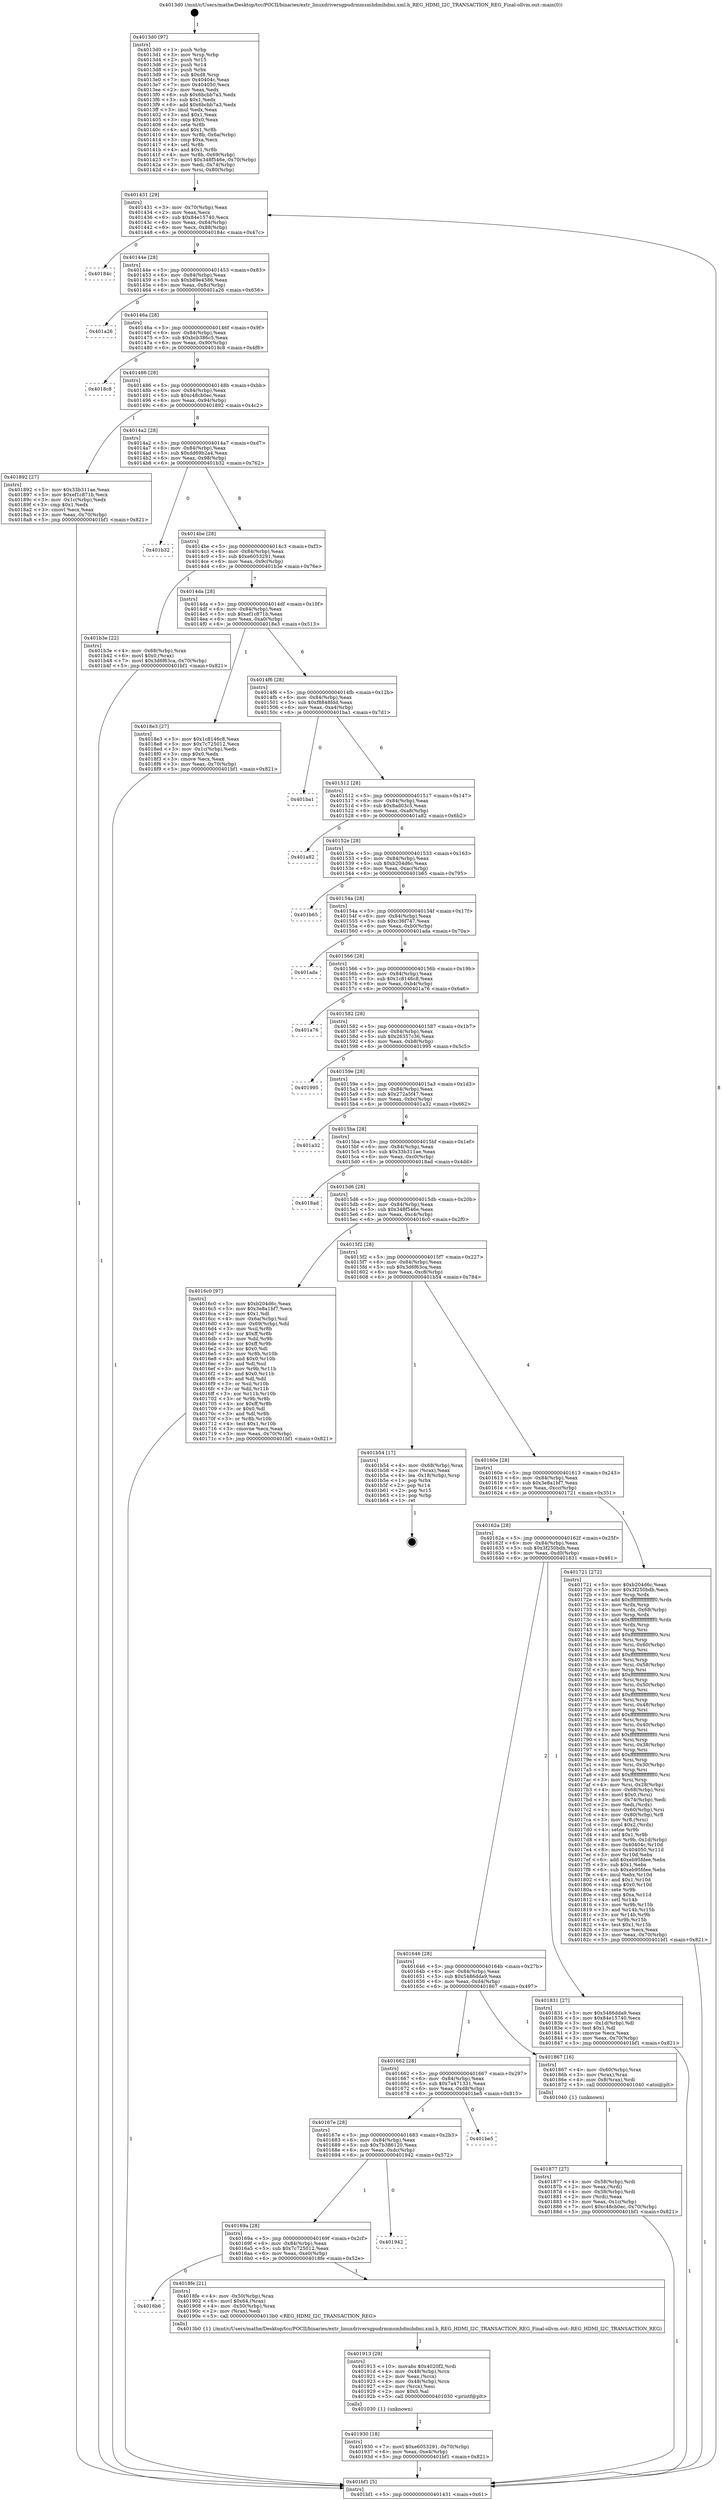 digraph "0x4013d0" {
  label = "0x4013d0 (/mnt/c/Users/mathe/Desktop/tcc/POCII/binaries/extr_linuxdriversgpudrmmsmhdmihdmi.xml.h_REG_HDMI_I2C_TRANSACTION_REG_Final-ollvm.out::main(0))"
  labelloc = "t"
  node[shape=record]

  Entry [label="",width=0.3,height=0.3,shape=circle,fillcolor=black,style=filled]
  "0x401431" [label="{
     0x401431 [29]\l
     | [instrs]\l
     &nbsp;&nbsp;0x401431 \<+3\>: mov -0x70(%rbp),%eax\l
     &nbsp;&nbsp;0x401434 \<+2\>: mov %eax,%ecx\l
     &nbsp;&nbsp;0x401436 \<+6\>: sub $0x84e15740,%ecx\l
     &nbsp;&nbsp;0x40143c \<+6\>: mov %eax,-0x84(%rbp)\l
     &nbsp;&nbsp;0x401442 \<+6\>: mov %ecx,-0x88(%rbp)\l
     &nbsp;&nbsp;0x401448 \<+6\>: je 000000000040184c \<main+0x47c\>\l
  }"]
  "0x40184c" [label="{
     0x40184c\l
  }", style=dashed]
  "0x40144e" [label="{
     0x40144e [28]\l
     | [instrs]\l
     &nbsp;&nbsp;0x40144e \<+5\>: jmp 0000000000401453 \<main+0x83\>\l
     &nbsp;&nbsp;0x401453 \<+6\>: mov -0x84(%rbp),%eax\l
     &nbsp;&nbsp;0x401459 \<+5\>: sub $0xb89e4586,%eax\l
     &nbsp;&nbsp;0x40145e \<+6\>: mov %eax,-0x8c(%rbp)\l
     &nbsp;&nbsp;0x401464 \<+6\>: je 0000000000401a26 \<main+0x656\>\l
  }"]
  Exit [label="",width=0.3,height=0.3,shape=circle,fillcolor=black,style=filled,peripheries=2]
  "0x401a26" [label="{
     0x401a26\l
  }", style=dashed]
  "0x40146a" [label="{
     0x40146a [28]\l
     | [instrs]\l
     &nbsp;&nbsp;0x40146a \<+5\>: jmp 000000000040146f \<main+0x9f\>\l
     &nbsp;&nbsp;0x40146f \<+6\>: mov -0x84(%rbp),%eax\l
     &nbsp;&nbsp;0x401475 \<+5\>: sub $0xbcb386c5,%eax\l
     &nbsp;&nbsp;0x40147a \<+6\>: mov %eax,-0x90(%rbp)\l
     &nbsp;&nbsp;0x401480 \<+6\>: je 00000000004018c8 \<main+0x4f8\>\l
  }"]
  "0x401930" [label="{
     0x401930 [18]\l
     | [instrs]\l
     &nbsp;&nbsp;0x401930 \<+7\>: movl $0xe6053291,-0x70(%rbp)\l
     &nbsp;&nbsp;0x401937 \<+6\>: mov %eax,-0xe4(%rbp)\l
     &nbsp;&nbsp;0x40193d \<+5\>: jmp 0000000000401bf1 \<main+0x821\>\l
  }"]
  "0x4018c8" [label="{
     0x4018c8\l
  }", style=dashed]
  "0x401486" [label="{
     0x401486 [28]\l
     | [instrs]\l
     &nbsp;&nbsp;0x401486 \<+5\>: jmp 000000000040148b \<main+0xbb\>\l
     &nbsp;&nbsp;0x40148b \<+6\>: mov -0x84(%rbp),%eax\l
     &nbsp;&nbsp;0x401491 \<+5\>: sub $0xc48cb0ec,%eax\l
     &nbsp;&nbsp;0x401496 \<+6\>: mov %eax,-0x94(%rbp)\l
     &nbsp;&nbsp;0x40149c \<+6\>: je 0000000000401892 \<main+0x4c2\>\l
  }"]
  "0x401913" [label="{
     0x401913 [29]\l
     | [instrs]\l
     &nbsp;&nbsp;0x401913 \<+10\>: movabs $0x4020f2,%rdi\l
     &nbsp;&nbsp;0x40191d \<+4\>: mov -0x48(%rbp),%rcx\l
     &nbsp;&nbsp;0x401921 \<+2\>: mov %eax,(%rcx)\l
     &nbsp;&nbsp;0x401923 \<+4\>: mov -0x48(%rbp),%rcx\l
     &nbsp;&nbsp;0x401927 \<+2\>: mov (%rcx),%esi\l
     &nbsp;&nbsp;0x401929 \<+2\>: mov $0x0,%al\l
     &nbsp;&nbsp;0x40192b \<+5\>: call 0000000000401030 \<printf@plt\>\l
     | [calls]\l
     &nbsp;&nbsp;0x401030 \{1\} (unknown)\l
  }"]
  "0x401892" [label="{
     0x401892 [27]\l
     | [instrs]\l
     &nbsp;&nbsp;0x401892 \<+5\>: mov $0x33b311ae,%eax\l
     &nbsp;&nbsp;0x401897 \<+5\>: mov $0xef1c871b,%ecx\l
     &nbsp;&nbsp;0x40189c \<+3\>: mov -0x1c(%rbp),%edx\l
     &nbsp;&nbsp;0x40189f \<+3\>: cmp $0x1,%edx\l
     &nbsp;&nbsp;0x4018a2 \<+3\>: cmovl %ecx,%eax\l
     &nbsp;&nbsp;0x4018a5 \<+3\>: mov %eax,-0x70(%rbp)\l
     &nbsp;&nbsp;0x4018a8 \<+5\>: jmp 0000000000401bf1 \<main+0x821\>\l
  }"]
  "0x4014a2" [label="{
     0x4014a2 [28]\l
     | [instrs]\l
     &nbsp;&nbsp;0x4014a2 \<+5\>: jmp 00000000004014a7 \<main+0xd7\>\l
     &nbsp;&nbsp;0x4014a7 \<+6\>: mov -0x84(%rbp),%eax\l
     &nbsp;&nbsp;0x4014ad \<+5\>: sub $0xdd69b2a4,%eax\l
     &nbsp;&nbsp;0x4014b2 \<+6\>: mov %eax,-0x98(%rbp)\l
     &nbsp;&nbsp;0x4014b8 \<+6\>: je 0000000000401b32 \<main+0x762\>\l
  }"]
  "0x4016b6" [label="{
     0x4016b6\l
  }", style=dashed]
  "0x401b32" [label="{
     0x401b32\l
  }", style=dashed]
  "0x4014be" [label="{
     0x4014be [28]\l
     | [instrs]\l
     &nbsp;&nbsp;0x4014be \<+5\>: jmp 00000000004014c3 \<main+0xf3\>\l
     &nbsp;&nbsp;0x4014c3 \<+6\>: mov -0x84(%rbp),%eax\l
     &nbsp;&nbsp;0x4014c9 \<+5\>: sub $0xe6053291,%eax\l
     &nbsp;&nbsp;0x4014ce \<+6\>: mov %eax,-0x9c(%rbp)\l
     &nbsp;&nbsp;0x4014d4 \<+6\>: je 0000000000401b3e \<main+0x76e\>\l
  }"]
  "0x4018fe" [label="{
     0x4018fe [21]\l
     | [instrs]\l
     &nbsp;&nbsp;0x4018fe \<+4\>: mov -0x50(%rbp),%rax\l
     &nbsp;&nbsp;0x401902 \<+6\>: movl $0x64,(%rax)\l
     &nbsp;&nbsp;0x401908 \<+4\>: mov -0x50(%rbp),%rax\l
     &nbsp;&nbsp;0x40190c \<+2\>: mov (%rax),%edi\l
     &nbsp;&nbsp;0x40190e \<+5\>: call 00000000004013b0 \<REG_HDMI_I2C_TRANSACTION_REG\>\l
     | [calls]\l
     &nbsp;&nbsp;0x4013b0 \{1\} (/mnt/c/Users/mathe/Desktop/tcc/POCII/binaries/extr_linuxdriversgpudrmmsmhdmihdmi.xml.h_REG_HDMI_I2C_TRANSACTION_REG_Final-ollvm.out::REG_HDMI_I2C_TRANSACTION_REG)\l
  }"]
  "0x401b3e" [label="{
     0x401b3e [22]\l
     | [instrs]\l
     &nbsp;&nbsp;0x401b3e \<+4\>: mov -0x68(%rbp),%rax\l
     &nbsp;&nbsp;0x401b42 \<+6\>: movl $0x0,(%rax)\l
     &nbsp;&nbsp;0x401b48 \<+7\>: movl $0x3d6f63ca,-0x70(%rbp)\l
     &nbsp;&nbsp;0x401b4f \<+5\>: jmp 0000000000401bf1 \<main+0x821\>\l
  }"]
  "0x4014da" [label="{
     0x4014da [28]\l
     | [instrs]\l
     &nbsp;&nbsp;0x4014da \<+5\>: jmp 00000000004014df \<main+0x10f\>\l
     &nbsp;&nbsp;0x4014df \<+6\>: mov -0x84(%rbp),%eax\l
     &nbsp;&nbsp;0x4014e5 \<+5\>: sub $0xef1c871b,%eax\l
     &nbsp;&nbsp;0x4014ea \<+6\>: mov %eax,-0xa0(%rbp)\l
     &nbsp;&nbsp;0x4014f0 \<+6\>: je 00000000004018e3 \<main+0x513\>\l
  }"]
  "0x40169a" [label="{
     0x40169a [28]\l
     | [instrs]\l
     &nbsp;&nbsp;0x40169a \<+5\>: jmp 000000000040169f \<main+0x2cf\>\l
     &nbsp;&nbsp;0x40169f \<+6\>: mov -0x84(%rbp),%eax\l
     &nbsp;&nbsp;0x4016a5 \<+5\>: sub $0x7c725012,%eax\l
     &nbsp;&nbsp;0x4016aa \<+6\>: mov %eax,-0xe0(%rbp)\l
     &nbsp;&nbsp;0x4016b0 \<+6\>: je 00000000004018fe \<main+0x52e\>\l
  }"]
  "0x4018e3" [label="{
     0x4018e3 [27]\l
     | [instrs]\l
     &nbsp;&nbsp;0x4018e3 \<+5\>: mov $0x1c8146c8,%eax\l
     &nbsp;&nbsp;0x4018e8 \<+5\>: mov $0x7c725012,%ecx\l
     &nbsp;&nbsp;0x4018ed \<+3\>: mov -0x1c(%rbp),%edx\l
     &nbsp;&nbsp;0x4018f0 \<+3\>: cmp $0x0,%edx\l
     &nbsp;&nbsp;0x4018f3 \<+3\>: cmove %ecx,%eax\l
     &nbsp;&nbsp;0x4018f6 \<+3\>: mov %eax,-0x70(%rbp)\l
     &nbsp;&nbsp;0x4018f9 \<+5\>: jmp 0000000000401bf1 \<main+0x821\>\l
  }"]
  "0x4014f6" [label="{
     0x4014f6 [28]\l
     | [instrs]\l
     &nbsp;&nbsp;0x4014f6 \<+5\>: jmp 00000000004014fb \<main+0x12b\>\l
     &nbsp;&nbsp;0x4014fb \<+6\>: mov -0x84(%rbp),%eax\l
     &nbsp;&nbsp;0x401501 \<+5\>: sub $0xf8848fdd,%eax\l
     &nbsp;&nbsp;0x401506 \<+6\>: mov %eax,-0xa4(%rbp)\l
     &nbsp;&nbsp;0x40150c \<+6\>: je 0000000000401ba1 \<main+0x7d1\>\l
  }"]
  "0x401942" [label="{
     0x401942\l
  }", style=dashed]
  "0x401ba1" [label="{
     0x401ba1\l
  }", style=dashed]
  "0x401512" [label="{
     0x401512 [28]\l
     | [instrs]\l
     &nbsp;&nbsp;0x401512 \<+5\>: jmp 0000000000401517 \<main+0x147\>\l
     &nbsp;&nbsp;0x401517 \<+6\>: mov -0x84(%rbp),%eax\l
     &nbsp;&nbsp;0x40151d \<+5\>: sub $0x8ad03c5,%eax\l
     &nbsp;&nbsp;0x401522 \<+6\>: mov %eax,-0xa8(%rbp)\l
     &nbsp;&nbsp;0x401528 \<+6\>: je 0000000000401a82 \<main+0x6b2\>\l
  }"]
  "0x40167e" [label="{
     0x40167e [28]\l
     | [instrs]\l
     &nbsp;&nbsp;0x40167e \<+5\>: jmp 0000000000401683 \<main+0x2b3\>\l
     &nbsp;&nbsp;0x401683 \<+6\>: mov -0x84(%rbp),%eax\l
     &nbsp;&nbsp;0x401689 \<+5\>: sub $0x7b386120,%eax\l
     &nbsp;&nbsp;0x40168e \<+6\>: mov %eax,-0xdc(%rbp)\l
     &nbsp;&nbsp;0x401694 \<+6\>: je 0000000000401942 \<main+0x572\>\l
  }"]
  "0x401a82" [label="{
     0x401a82\l
  }", style=dashed]
  "0x40152e" [label="{
     0x40152e [28]\l
     | [instrs]\l
     &nbsp;&nbsp;0x40152e \<+5\>: jmp 0000000000401533 \<main+0x163\>\l
     &nbsp;&nbsp;0x401533 \<+6\>: mov -0x84(%rbp),%eax\l
     &nbsp;&nbsp;0x401539 \<+5\>: sub $0xb204d6c,%eax\l
     &nbsp;&nbsp;0x40153e \<+6\>: mov %eax,-0xac(%rbp)\l
     &nbsp;&nbsp;0x401544 \<+6\>: je 0000000000401b65 \<main+0x795\>\l
  }"]
  "0x401be5" [label="{
     0x401be5\l
  }", style=dashed]
  "0x401b65" [label="{
     0x401b65\l
  }", style=dashed]
  "0x40154a" [label="{
     0x40154a [28]\l
     | [instrs]\l
     &nbsp;&nbsp;0x40154a \<+5\>: jmp 000000000040154f \<main+0x17f\>\l
     &nbsp;&nbsp;0x40154f \<+6\>: mov -0x84(%rbp),%eax\l
     &nbsp;&nbsp;0x401555 \<+5\>: sub $0xc36f747,%eax\l
     &nbsp;&nbsp;0x40155a \<+6\>: mov %eax,-0xb0(%rbp)\l
     &nbsp;&nbsp;0x401560 \<+6\>: je 0000000000401ada \<main+0x70a\>\l
  }"]
  "0x401877" [label="{
     0x401877 [27]\l
     | [instrs]\l
     &nbsp;&nbsp;0x401877 \<+4\>: mov -0x58(%rbp),%rdi\l
     &nbsp;&nbsp;0x40187b \<+2\>: mov %eax,(%rdi)\l
     &nbsp;&nbsp;0x40187d \<+4\>: mov -0x58(%rbp),%rdi\l
     &nbsp;&nbsp;0x401881 \<+2\>: mov (%rdi),%eax\l
     &nbsp;&nbsp;0x401883 \<+3\>: mov %eax,-0x1c(%rbp)\l
     &nbsp;&nbsp;0x401886 \<+7\>: movl $0xc48cb0ec,-0x70(%rbp)\l
     &nbsp;&nbsp;0x40188d \<+5\>: jmp 0000000000401bf1 \<main+0x821\>\l
  }"]
  "0x401ada" [label="{
     0x401ada\l
  }", style=dashed]
  "0x401566" [label="{
     0x401566 [28]\l
     | [instrs]\l
     &nbsp;&nbsp;0x401566 \<+5\>: jmp 000000000040156b \<main+0x19b\>\l
     &nbsp;&nbsp;0x40156b \<+6\>: mov -0x84(%rbp),%eax\l
     &nbsp;&nbsp;0x401571 \<+5\>: sub $0x1c8146c8,%eax\l
     &nbsp;&nbsp;0x401576 \<+6\>: mov %eax,-0xb4(%rbp)\l
     &nbsp;&nbsp;0x40157c \<+6\>: je 0000000000401a76 \<main+0x6a6\>\l
  }"]
  "0x401662" [label="{
     0x401662 [28]\l
     | [instrs]\l
     &nbsp;&nbsp;0x401662 \<+5\>: jmp 0000000000401667 \<main+0x297\>\l
     &nbsp;&nbsp;0x401667 \<+6\>: mov -0x84(%rbp),%eax\l
     &nbsp;&nbsp;0x40166d \<+5\>: sub $0x7a471331,%eax\l
     &nbsp;&nbsp;0x401672 \<+6\>: mov %eax,-0xd8(%rbp)\l
     &nbsp;&nbsp;0x401678 \<+6\>: je 0000000000401be5 \<main+0x815\>\l
  }"]
  "0x401a76" [label="{
     0x401a76\l
  }", style=dashed]
  "0x401582" [label="{
     0x401582 [28]\l
     | [instrs]\l
     &nbsp;&nbsp;0x401582 \<+5\>: jmp 0000000000401587 \<main+0x1b7\>\l
     &nbsp;&nbsp;0x401587 \<+6\>: mov -0x84(%rbp),%eax\l
     &nbsp;&nbsp;0x40158d \<+5\>: sub $0x26357c36,%eax\l
     &nbsp;&nbsp;0x401592 \<+6\>: mov %eax,-0xb8(%rbp)\l
     &nbsp;&nbsp;0x401598 \<+6\>: je 0000000000401995 \<main+0x5c5\>\l
  }"]
  "0x401867" [label="{
     0x401867 [16]\l
     | [instrs]\l
     &nbsp;&nbsp;0x401867 \<+4\>: mov -0x60(%rbp),%rax\l
     &nbsp;&nbsp;0x40186b \<+3\>: mov (%rax),%rax\l
     &nbsp;&nbsp;0x40186e \<+4\>: mov 0x8(%rax),%rdi\l
     &nbsp;&nbsp;0x401872 \<+5\>: call 0000000000401040 \<atoi@plt\>\l
     | [calls]\l
     &nbsp;&nbsp;0x401040 \{1\} (unknown)\l
  }"]
  "0x401995" [label="{
     0x401995\l
  }", style=dashed]
  "0x40159e" [label="{
     0x40159e [28]\l
     | [instrs]\l
     &nbsp;&nbsp;0x40159e \<+5\>: jmp 00000000004015a3 \<main+0x1d3\>\l
     &nbsp;&nbsp;0x4015a3 \<+6\>: mov -0x84(%rbp),%eax\l
     &nbsp;&nbsp;0x4015a9 \<+5\>: sub $0x272a5f47,%eax\l
     &nbsp;&nbsp;0x4015ae \<+6\>: mov %eax,-0xbc(%rbp)\l
     &nbsp;&nbsp;0x4015b4 \<+6\>: je 0000000000401a32 \<main+0x662\>\l
  }"]
  "0x401646" [label="{
     0x401646 [28]\l
     | [instrs]\l
     &nbsp;&nbsp;0x401646 \<+5\>: jmp 000000000040164b \<main+0x27b\>\l
     &nbsp;&nbsp;0x40164b \<+6\>: mov -0x84(%rbp),%eax\l
     &nbsp;&nbsp;0x401651 \<+5\>: sub $0x5486dda9,%eax\l
     &nbsp;&nbsp;0x401656 \<+6\>: mov %eax,-0xd4(%rbp)\l
     &nbsp;&nbsp;0x40165c \<+6\>: je 0000000000401867 \<main+0x497\>\l
  }"]
  "0x401a32" [label="{
     0x401a32\l
  }", style=dashed]
  "0x4015ba" [label="{
     0x4015ba [28]\l
     | [instrs]\l
     &nbsp;&nbsp;0x4015ba \<+5\>: jmp 00000000004015bf \<main+0x1ef\>\l
     &nbsp;&nbsp;0x4015bf \<+6\>: mov -0x84(%rbp),%eax\l
     &nbsp;&nbsp;0x4015c5 \<+5\>: sub $0x33b311ae,%eax\l
     &nbsp;&nbsp;0x4015ca \<+6\>: mov %eax,-0xc0(%rbp)\l
     &nbsp;&nbsp;0x4015d0 \<+6\>: je 00000000004018ad \<main+0x4dd\>\l
  }"]
  "0x401831" [label="{
     0x401831 [27]\l
     | [instrs]\l
     &nbsp;&nbsp;0x401831 \<+5\>: mov $0x5486dda9,%eax\l
     &nbsp;&nbsp;0x401836 \<+5\>: mov $0x84e15740,%ecx\l
     &nbsp;&nbsp;0x40183b \<+3\>: mov -0x1d(%rbp),%dl\l
     &nbsp;&nbsp;0x40183e \<+3\>: test $0x1,%dl\l
     &nbsp;&nbsp;0x401841 \<+3\>: cmovne %ecx,%eax\l
     &nbsp;&nbsp;0x401844 \<+3\>: mov %eax,-0x70(%rbp)\l
     &nbsp;&nbsp;0x401847 \<+5\>: jmp 0000000000401bf1 \<main+0x821\>\l
  }"]
  "0x4018ad" [label="{
     0x4018ad\l
  }", style=dashed]
  "0x4015d6" [label="{
     0x4015d6 [28]\l
     | [instrs]\l
     &nbsp;&nbsp;0x4015d6 \<+5\>: jmp 00000000004015db \<main+0x20b\>\l
     &nbsp;&nbsp;0x4015db \<+6\>: mov -0x84(%rbp),%eax\l
     &nbsp;&nbsp;0x4015e1 \<+5\>: sub $0x348f546e,%eax\l
     &nbsp;&nbsp;0x4015e6 \<+6\>: mov %eax,-0xc4(%rbp)\l
     &nbsp;&nbsp;0x4015ec \<+6\>: je 00000000004016c0 \<main+0x2f0\>\l
  }"]
  "0x40162a" [label="{
     0x40162a [28]\l
     | [instrs]\l
     &nbsp;&nbsp;0x40162a \<+5\>: jmp 000000000040162f \<main+0x25f\>\l
     &nbsp;&nbsp;0x40162f \<+6\>: mov -0x84(%rbp),%eax\l
     &nbsp;&nbsp;0x401635 \<+5\>: sub $0x3f250bdb,%eax\l
     &nbsp;&nbsp;0x40163a \<+6\>: mov %eax,-0xd0(%rbp)\l
     &nbsp;&nbsp;0x401640 \<+6\>: je 0000000000401831 \<main+0x461\>\l
  }"]
  "0x4016c0" [label="{
     0x4016c0 [97]\l
     | [instrs]\l
     &nbsp;&nbsp;0x4016c0 \<+5\>: mov $0xb204d6c,%eax\l
     &nbsp;&nbsp;0x4016c5 \<+5\>: mov $0x3e8a1bf7,%ecx\l
     &nbsp;&nbsp;0x4016ca \<+2\>: mov $0x1,%dl\l
     &nbsp;&nbsp;0x4016cc \<+4\>: mov -0x6a(%rbp),%sil\l
     &nbsp;&nbsp;0x4016d0 \<+4\>: mov -0x69(%rbp),%dil\l
     &nbsp;&nbsp;0x4016d4 \<+3\>: mov %sil,%r8b\l
     &nbsp;&nbsp;0x4016d7 \<+4\>: xor $0xff,%r8b\l
     &nbsp;&nbsp;0x4016db \<+3\>: mov %dil,%r9b\l
     &nbsp;&nbsp;0x4016de \<+4\>: xor $0xff,%r9b\l
     &nbsp;&nbsp;0x4016e2 \<+3\>: xor $0x0,%dl\l
     &nbsp;&nbsp;0x4016e5 \<+3\>: mov %r8b,%r10b\l
     &nbsp;&nbsp;0x4016e8 \<+4\>: and $0x0,%r10b\l
     &nbsp;&nbsp;0x4016ec \<+3\>: and %dl,%sil\l
     &nbsp;&nbsp;0x4016ef \<+3\>: mov %r9b,%r11b\l
     &nbsp;&nbsp;0x4016f2 \<+4\>: and $0x0,%r11b\l
     &nbsp;&nbsp;0x4016f6 \<+3\>: and %dl,%dil\l
     &nbsp;&nbsp;0x4016f9 \<+3\>: or %sil,%r10b\l
     &nbsp;&nbsp;0x4016fc \<+3\>: or %dil,%r11b\l
     &nbsp;&nbsp;0x4016ff \<+3\>: xor %r11b,%r10b\l
     &nbsp;&nbsp;0x401702 \<+3\>: or %r9b,%r8b\l
     &nbsp;&nbsp;0x401705 \<+4\>: xor $0xff,%r8b\l
     &nbsp;&nbsp;0x401709 \<+3\>: or $0x0,%dl\l
     &nbsp;&nbsp;0x40170c \<+3\>: and %dl,%r8b\l
     &nbsp;&nbsp;0x40170f \<+3\>: or %r8b,%r10b\l
     &nbsp;&nbsp;0x401712 \<+4\>: test $0x1,%r10b\l
     &nbsp;&nbsp;0x401716 \<+3\>: cmovne %ecx,%eax\l
     &nbsp;&nbsp;0x401719 \<+3\>: mov %eax,-0x70(%rbp)\l
     &nbsp;&nbsp;0x40171c \<+5\>: jmp 0000000000401bf1 \<main+0x821\>\l
  }"]
  "0x4015f2" [label="{
     0x4015f2 [28]\l
     | [instrs]\l
     &nbsp;&nbsp;0x4015f2 \<+5\>: jmp 00000000004015f7 \<main+0x227\>\l
     &nbsp;&nbsp;0x4015f7 \<+6\>: mov -0x84(%rbp),%eax\l
     &nbsp;&nbsp;0x4015fd \<+5\>: sub $0x3d6f63ca,%eax\l
     &nbsp;&nbsp;0x401602 \<+6\>: mov %eax,-0xc8(%rbp)\l
     &nbsp;&nbsp;0x401608 \<+6\>: je 0000000000401b54 \<main+0x784\>\l
  }"]
  "0x401bf1" [label="{
     0x401bf1 [5]\l
     | [instrs]\l
     &nbsp;&nbsp;0x401bf1 \<+5\>: jmp 0000000000401431 \<main+0x61\>\l
  }"]
  "0x4013d0" [label="{
     0x4013d0 [97]\l
     | [instrs]\l
     &nbsp;&nbsp;0x4013d0 \<+1\>: push %rbp\l
     &nbsp;&nbsp;0x4013d1 \<+3\>: mov %rsp,%rbp\l
     &nbsp;&nbsp;0x4013d4 \<+2\>: push %r15\l
     &nbsp;&nbsp;0x4013d6 \<+2\>: push %r14\l
     &nbsp;&nbsp;0x4013d8 \<+1\>: push %rbx\l
     &nbsp;&nbsp;0x4013d9 \<+7\>: sub $0xd8,%rsp\l
     &nbsp;&nbsp;0x4013e0 \<+7\>: mov 0x40404c,%eax\l
     &nbsp;&nbsp;0x4013e7 \<+7\>: mov 0x404050,%ecx\l
     &nbsp;&nbsp;0x4013ee \<+2\>: mov %eax,%edx\l
     &nbsp;&nbsp;0x4013f0 \<+6\>: sub $0x6bcbb7a3,%edx\l
     &nbsp;&nbsp;0x4013f6 \<+3\>: sub $0x1,%edx\l
     &nbsp;&nbsp;0x4013f9 \<+6\>: add $0x6bcbb7a3,%edx\l
     &nbsp;&nbsp;0x4013ff \<+3\>: imul %edx,%eax\l
     &nbsp;&nbsp;0x401402 \<+3\>: and $0x1,%eax\l
     &nbsp;&nbsp;0x401405 \<+3\>: cmp $0x0,%eax\l
     &nbsp;&nbsp;0x401408 \<+4\>: sete %r8b\l
     &nbsp;&nbsp;0x40140c \<+4\>: and $0x1,%r8b\l
     &nbsp;&nbsp;0x401410 \<+4\>: mov %r8b,-0x6a(%rbp)\l
     &nbsp;&nbsp;0x401414 \<+3\>: cmp $0xa,%ecx\l
     &nbsp;&nbsp;0x401417 \<+4\>: setl %r8b\l
     &nbsp;&nbsp;0x40141b \<+4\>: and $0x1,%r8b\l
     &nbsp;&nbsp;0x40141f \<+4\>: mov %r8b,-0x69(%rbp)\l
     &nbsp;&nbsp;0x401423 \<+7\>: movl $0x348f546e,-0x70(%rbp)\l
     &nbsp;&nbsp;0x40142a \<+3\>: mov %edi,-0x74(%rbp)\l
     &nbsp;&nbsp;0x40142d \<+4\>: mov %rsi,-0x80(%rbp)\l
  }"]
  "0x401721" [label="{
     0x401721 [272]\l
     | [instrs]\l
     &nbsp;&nbsp;0x401721 \<+5\>: mov $0xb204d6c,%eax\l
     &nbsp;&nbsp;0x401726 \<+5\>: mov $0x3f250bdb,%ecx\l
     &nbsp;&nbsp;0x40172b \<+3\>: mov %rsp,%rdx\l
     &nbsp;&nbsp;0x40172e \<+4\>: add $0xfffffffffffffff0,%rdx\l
     &nbsp;&nbsp;0x401732 \<+3\>: mov %rdx,%rsp\l
     &nbsp;&nbsp;0x401735 \<+4\>: mov %rdx,-0x68(%rbp)\l
     &nbsp;&nbsp;0x401739 \<+3\>: mov %rsp,%rdx\l
     &nbsp;&nbsp;0x40173c \<+4\>: add $0xfffffffffffffff0,%rdx\l
     &nbsp;&nbsp;0x401740 \<+3\>: mov %rdx,%rsp\l
     &nbsp;&nbsp;0x401743 \<+3\>: mov %rsp,%rsi\l
     &nbsp;&nbsp;0x401746 \<+4\>: add $0xfffffffffffffff0,%rsi\l
     &nbsp;&nbsp;0x40174a \<+3\>: mov %rsi,%rsp\l
     &nbsp;&nbsp;0x40174d \<+4\>: mov %rsi,-0x60(%rbp)\l
     &nbsp;&nbsp;0x401751 \<+3\>: mov %rsp,%rsi\l
     &nbsp;&nbsp;0x401754 \<+4\>: add $0xfffffffffffffff0,%rsi\l
     &nbsp;&nbsp;0x401758 \<+3\>: mov %rsi,%rsp\l
     &nbsp;&nbsp;0x40175b \<+4\>: mov %rsi,-0x58(%rbp)\l
     &nbsp;&nbsp;0x40175f \<+3\>: mov %rsp,%rsi\l
     &nbsp;&nbsp;0x401762 \<+4\>: add $0xfffffffffffffff0,%rsi\l
     &nbsp;&nbsp;0x401766 \<+3\>: mov %rsi,%rsp\l
     &nbsp;&nbsp;0x401769 \<+4\>: mov %rsi,-0x50(%rbp)\l
     &nbsp;&nbsp;0x40176d \<+3\>: mov %rsp,%rsi\l
     &nbsp;&nbsp;0x401770 \<+4\>: add $0xfffffffffffffff0,%rsi\l
     &nbsp;&nbsp;0x401774 \<+3\>: mov %rsi,%rsp\l
     &nbsp;&nbsp;0x401777 \<+4\>: mov %rsi,-0x48(%rbp)\l
     &nbsp;&nbsp;0x40177b \<+3\>: mov %rsp,%rsi\l
     &nbsp;&nbsp;0x40177e \<+4\>: add $0xfffffffffffffff0,%rsi\l
     &nbsp;&nbsp;0x401782 \<+3\>: mov %rsi,%rsp\l
     &nbsp;&nbsp;0x401785 \<+4\>: mov %rsi,-0x40(%rbp)\l
     &nbsp;&nbsp;0x401789 \<+3\>: mov %rsp,%rsi\l
     &nbsp;&nbsp;0x40178c \<+4\>: add $0xfffffffffffffff0,%rsi\l
     &nbsp;&nbsp;0x401790 \<+3\>: mov %rsi,%rsp\l
     &nbsp;&nbsp;0x401793 \<+4\>: mov %rsi,-0x38(%rbp)\l
     &nbsp;&nbsp;0x401797 \<+3\>: mov %rsp,%rsi\l
     &nbsp;&nbsp;0x40179a \<+4\>: add $0xfffffffffffffff0,%rsi\l
     &nbsp;&nbsp;0x40179e \<+3\>: mov %rsi,%rsp\l
     &nbsp;&nbsp;0x4017a1 \<+4\>: mov %rsi,-0x30(%rbp)\l
     &nbsp;&nbsp;0x4017a5 \<+3\>: mov %rsp,%rsi\l
     &nbsp;&nbsp;0x4017a8 \<+4\>: add $0xfffffffffffffff0,%rsi\l
     &nbsp;&nbsp;0x4017ac \<+3\>: mov %rsi,%rsp\l
     &nbsp;&nbsp;0x4017af \<+4\>: mov %rsi,-0x28(%rbp)\l
     &nbsp;&nbsp;0x4017b3 \<+4\>: mov -0x68(%rbp),%rsi\l
     &nbsp;&nbsp;0x4017b7 \<+6\>: movl $0x0,(%rsi)\l
     &nbsp;&nbsp;0x4017bd \<+3\>: mov -0x74(%rbp),%edi\l
     &nbsp;&nbsp;0x4017c0 \<+2\>: mov %edi,(%rdx)\l
     &nbsp;&nbsp;0x4017c2 \<+4\>: mov -0x60(%rbp),%rsi\l
     &nbsp;&nbsp;0x4017c6 \<+4\>: mov -0x80(%rbp),%r8\l
     &nbsp;&nbsp;0x4017ca \<+3\>: mov %r8,(%rsi)\l
     &nbsp;&nbsp;0x4017cd \<+3\>: cmpl $0x2,(%rdx)\l
     &nbsp;&nbsp;0x4017d0 \<+4\>: setne %r9b\l
     &nbsp;&nbsp;0x4017d4 \<+4\>: and $0x1,%r9b\l
     &nbsp;&nbsp;0x4017d8 \<+4\>: mov %r9b,-0x1d(%rbp)\l
     &nbsp;&nbsp;0x4017dc \<+8\>: mov 0x40404c,%r10d\l
     &nbsp;&nbsp;0x4017e4 \<+8\>: mov 0x404050,%r11d\l
     &nbsp;&nbsp;0x4017ec \<+3\>: mov %r10d,%ebx\l
     &nbsp;&nbsp;0x4017ef \<+6\>: add $0xeb95fdee,%ebx\l
     &nbsp;&nbsp;0x4017f5 \<+3\>: sub $0x1,%ebx\l
     &nbsp;&nbsp;0x4017f8 \<+6\>: sub $0xeb95fdee,%ebx\l
     &nbsp;&nbsp;0x4017fe \<+4\>: imul %ebx,%r10d\l
     &nbsp;&nbsp;0x401802 \<+4\>: and $0x1,%r10d\l
     &nbsp;&nbsp;0x401806 \<+4\>: cmp $0x0,%r10d\l
     &nbsp;&nbsp;0x40180a \<+4\>: sete %r9b\l
     &nbsp;&nbsp;0x40180e \<+4\>: cmp $0xa,%r11d\l
     &nbsp;&nbsp;0x401812 \<+4\>: setl %r14b\l
     &nbsp;&nbsp;0x401816 \<+3\>: mov %r9b,%r15b\l
     &nbsp;&nbsp;0x401819 \<+3\>: and %r14b,%r15b\l
     &nbsp;&nbsp;0x40181c \<+3\>: xor %r14b,%r9b\l
     &nbsp;&nbsp;0x40181f \<+3\>: or %r9b,%r15b\l
     &nbsp;&nbsp;0x401822 \<+4\>: test $0x1,%r15b\l
     &nbsp;&nbsp;0x401826 \<+3\>: cmovne %ecx,%eax\l
     &nbsp;&nbsp;0x401829 \<+3\>: mov %eax,-0x70(%rbp)\l
     &nbsp;&nbsp;0x40182c \<+5\>: jmp 0000000000401bf1 \<main+0x821\>\l
  }"]
  "0x401b54" [label="{
     0x401b54 [17]\l
     | [instrs]\l
     &nbsp;&nbsp;0x401b54 \<+4\>: mov -0x68(%rbp),%rax\l
     &nbsp;&nbsp;0x401b58 \<+2\>: mov (%rax),%eax\l
     &nbsp;&nbsp;0x401b5a \<+4\>: lea -0x18(%rbp),%rsp\l
     &nbsp;&nbsp;0x401b5e \<+1\>: pop %rbx\l
     &nbsp;&nbsp;0x401b5f \<+2\>: pop %r14\l
     &nbsp;&nbsp;0x401b61 \<+2\>: pop %r15\l
     &nbsp;&nbsp;0x401b63 \<+1\>: pop %rbp\l
     &nbsp;&nbsp;0x401b64 \<+1\>: ret\l
  }"]
  "0x40160e" [label="{
     0x40160e [28]\l
     | [instrs]\l
     &nbsp;&nbsp;0x40160e \<+5\>: jmp 0000000000401613 \<main+0x243\>\l
     &nbsp;&nbsp;0x401613 \<+6\>: mov -0x84(%rbp),%eax\l
     &nbsp;&nbsp;0x401619 \<+5\>: sub $0x3e8a1bf7,%eax\l
     &nbsp;&nbsp;0x40161e \<+6\>: mov %eax,-0xcc(%rbp)\l
     &nbsp;&nbsp;0x401624 \<+6\>: je 0000000000401721 \<main+0x351\>\l
  }"]
  Entry -> "0x4013d0" [label=" 1"]
  "0x401431" -> "0x40184c" [label=" 0"]
  "0x401431" -> "0x40144e" [label=" 9"]
  "0x401b54" -> Exit [label=" 1"]
  "0x40144e" -> "0x401a26" [label=" 0"]
  "0x40144e" -> "0x40146a" [label=" 9"]
  "0x401b3e" -> "0x401bf1" [label=" 1"]
  "0x40146a" -> "0x4018c8" [label=" 0"]
  "0x40146a" -> "0x401486" [label=" 9"]
  "0x401930" -> "0x401bf1" [label=" 1"]
  "0x401486" -> "0x401892" [label=" 1"]
  "0x401486" -> "0x4014a2" [label=" 8"]
  "0x401913" -> "0x401930" [label=" 1"]
  "0x4014a2" -> "0x401b32" [label=" 0"]
  "0x4014a2" -> "0x4014be" [label=" 8"]
  "0x4018fe" -> "0x401913" [label=" 1"]
  "0x4014be" -> "0x401b3e" [label=" 1"]
  "0x4014be" -> "0x4014da" [label=" 7"]
  "0x40169a" -> "0x4016b6" [label=" 0"]
  "0x4014da" -> "0x4018e3" [label=" 1"]
  "0x4014da" -> "0x4014f6" [label=" 6"]
  "0x40169a" -> "0x4018fe" [label=" 1"]
  "0x4014f6" -> "0x401ba1" [label=" 0"]
  "0x4014f6" -> "0x401512" [label=" 6"]
  "0x40167e" -> "0x40169a" [label=" 1"]
  "0x401512" -> "0x401a82" [label=" 0"]
  "0x401512" -> "0x40152e" [label=" 6"]
  "0x40167e" -> "0x401942" [label=" 0"]
  "0x40152e" -> "0x401b65" [label=" 0"]
  "0x40152e" -> "0x40154a" [label=" 6"]
  "0x401662" -> "0x40167e" [label=" 1"]
  "0x40154a" -> "0x401ada" [label=" 0"]
  "0x40154a" -> "0x401566" [label=" 6"]
  "0x401662" -> "0x401be5" [label=" 0"]
  "0x401566" -> "0x401a76" [label=" 0"]
  "0x401566" -> "0x401582" [label=" 6"]
  "0x4018e3" -> "0x401bf1" [label=" 1"]
  "0x401582" -> "0x401995" [label=" 0"]
  "0x401582" -> "0x40159e" [label=" 6"]
  "0x401892" -> "0x401bf1" [label=" 1"]
  "0x40159e" -> "0x401a32" [label=" 0"]
  "0x40159e" -> "0x4015ba" [label=" 6"]
  "0x401867" -> "0x401877" [label=" 1"]
  "0x4015ba" -> "0x4018ad" [label=" 0"]
  "0x4015ba" -> "0x4015d6" [label=" 6"]
  "0x401646" -> "0x401662" [label=" 1"]
  "0x4015d6" -> "0x4016c0" [label=" 1"]
  "0x4015d6" -> "0x4015f2" [label=" 5"]
  "0x4016c0" -> "0x401bf1" [label=" 1"]
  "0x4013d0" -> "0x401431" [label=" 1"]
  "0x401bf1" -> "0x401431" [label=" 8"]
  "0x401831" -> "0x401bf1" [label=" 1"]
  "0x4015f2" -> "0x401b54" [label=" 1"]
  "0x4015f2" -> "0x40160e" [label=" 4"]
  "0x40162a" -> "0x401646" [label=" 2"]
  "0x40160e" -> "0x401721" [label=" 1"]
  "0x40160e" -> "0x40162a" [label=" 3"]
  "0x401877" -> "0x401bf1" [label=" 1"]
  "0x401721" -> "0x401bf1" [label=" 1"]
  "0x401646" -> "0x401867" [label=" 1"]
  "0x40162a" -> "0x401831" [label=" 1"]
}
